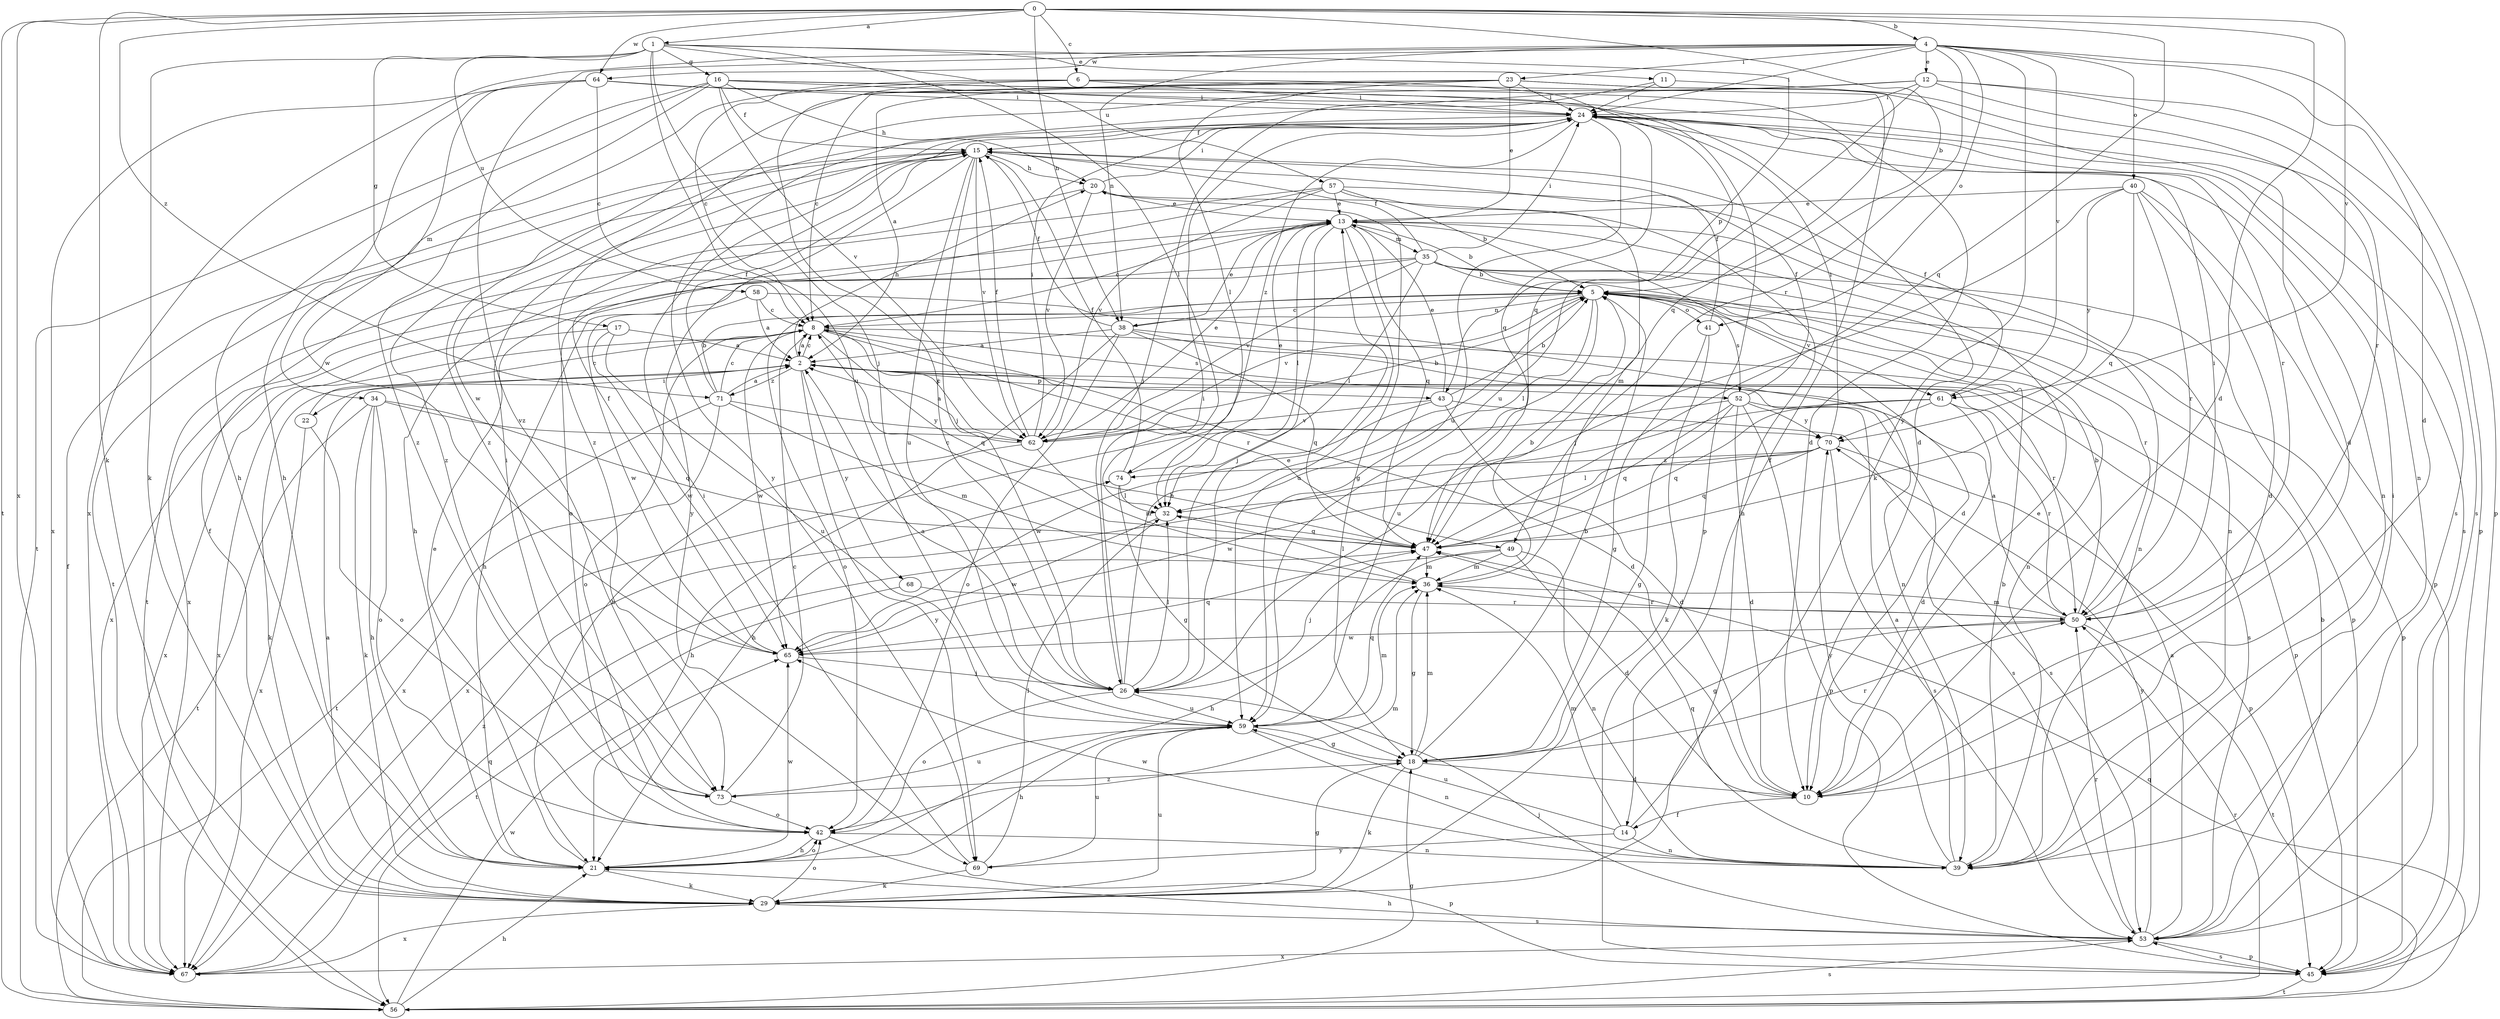 strict digraph  {
0;
1;
2;
4;
5;
6;
8;
10;
11;
12;
13;
14;
15;
16;
17;
18;
20;
21;
22;
23;
24;
26;
29;
32;
34;
35;
36;
38;
39;
40;
41;
42;
43;
45;
47;
49;
50;
52;
53;
56;
57;
58;
59;
61;
62;
64;
65;
67;
68;
69;
70;
71;
73;
74;
0 -> 1  [label=a];
0 -> 4  [label=b];
0 -> 5  [label=b];
0 -> 6  [label=c];
0 -> 10  [label=d];
0 -> 29  [label=k];
0 -> 38  [label=n];
0 -> 47  [label=q];
0 -> 56  [label=t];
0 -> 61  [label=v];
0 -> 64  [label=w];
0 -> 67  [label=x];
0 -> 71  [label=z];
1 -> 11  [label=e];
1 -> 16  [label=g];
1 -> 17  [label=g];
1 -> 26  [label=j];
1 -> 29  [label=k];
1 -> 32  [label=l];
1 -> 43  [label=p];
1 -> 57  [label=u];
1 -> 58  [label=u];
1 -> 59  [label=u];
2 -> 8  [label=c];
2 -> 20  [label=h];
2 -> 22  [label=i];
2 -> 29  [label=k];
2 -> 43  [label=p];
2 -> 68  [label=y];
2 -> 69  [label=y];
2 -> 71  [label=z];
4 -> 10  [label=d];
4 -> 12  [label=e];
4 -> 23  [label=i];
4 -> 24  [label=i];
4 -> 29  [label=k];
4 -> 38  [label=n];
4 -> 40  [label=o];
4 -> 41  [label=o];
4 -> 45  [label=p];
4 -> 49  [label=r];
4 -> 61  [label=v];
4 -> 64  [label=w];
4 -> 67  [label=x];
4 -> 73  [label=z];
5 -> 8  [label=c];
5 -> 32  [label=l];
5 -> 38  [label=n];
5 -> 41  [label=o];
5 -> 42  [label=o];
5 -> 45  [label=p];
5 -> 52  [label=s];
5 -> 59  [label=u];
5 -> 61  [label=v];
5 -> 62  [label=v];
6 -> 8  [label=c];
6 -> 14  [label=f];
6 -> 24  [label=i];
6 -> 26  [label=j];
6 -> 34  [label=m];
6 -> 47  [label=q];
8 -> 2  [label=a];
8 -> 10  [label=d];
8 -> 42  [label=o];
8 -> 47  [label=q];
8 -> 49  [label=r];
8 -> 52  [label=s];
8 -> 53  [label=s];
8 -> 65  [label=w];
8 -> 67  [label=x];
10 -> 13  [label=e];
10 -> 14  [label=f];
11 -> 24  [label=i];
11 -> 26  [label=j];
11 -> 47  [label=q];
12 -> 24  [label=i];
12 -> 45  [label=p];
12 -> 50  [label=r];
12 -> 53  [label=s];
12 -> 59  [label=u];
12 -> 69  [label=y];
12 -> 73  [label=z];
13 -> 5  [label=b];
13 -> 8  [label=c];
13 -> 10  [label=d];
13 -> 26  [label=j];
13 -> 32  [label=l];
13 -> 35  [label=m];
13 -> 39  [label=n];
13 -> 47  [label=q];
13 -> 59  [label=u];
13 -> 67  [label=x];
14 -> 20  [label=h];
14 -> 36  [label=m];
14 -> 39  [label=n];
14 -> 59  [label=u];
14 -> 69  [label=y];
15 -> 20  [label=h];
15 -> 26  [label=j];
15 -> 56  [label=t];
15 -> 59  [label=u];
15 -> 62  [label=v];
15 -> 65  [label=w];
15 -> 69  [label=y];
16 -> 10  [label=d];
16 -> 15  [label=f];
16 -> 20  [label=h];
16 -> 21  [label=h];
16 -> 24  [label=i];
16 -> 45  [label=p];
16 -> 56  [label=t];
16 -> 62  [label=v];
16 -> 73  [label=z];
17 -> 2  [label=a];
17 -> 59  [label=u];
17 -> 65  [label=w];
17 -> 67  [label=x];
18 -> 5  [label=b];
18 -> 10  [label=d];
18 -> 29  [label=k];
18 -> 36  [label=m];
18 -> 50  [label=r];
18 -> 73  [label=z];
20 -> 13  [label=e];
20 -> 18  [label=g];
20 -> 21  [label=h];
20 -> 24  [label=i];
20 -> 62  [label=v];
21 -> 13  [label=e];
21 -> 29  [label=k];
21 -> 42  [label=o];
21 -> 65  [label=w];
22 -> 8  [label=c];
22 -> 42  [label=o];
22 -> 67  [label=x];
23 -> 2  [label=a];
23 -> 8  [label=c];
23 -> 10  [label=d];
23 -> 13  [label=e];
23 -> 24  [label=i];
23 -> 32  [label=l];
23 -> 39  [label=n];
23 -> 73  [label=z];
24 -> 15  [label=f];
24 -> 39  [label=n];
24 -> 47  [label=q];
24 -> 50  [label=r];
24 -> 53  [label=s];
24 -> 59  [label=u];
24 -> 73  [label=z];
24 -> 74  [label=z];
26 -> 2  [label=a];
26 -> 5  [label=b];
26 -> 13  [label=e];
26 -> 24  [label=i];
26 -> 32  [label=l];
26 -> 42  [label=o];
26 -> 59  [label=u];
29 -> 2  [label=a];
29 -> 15  [label=f];
29 -> 18  [label=g];
29 -> 42  [label=o];
29 -> 53  [label=s];
29 -> 59  [label=u];
29 -> 67  [label=x];
32 -> 47  [label=q];
32 -> 65  [label=w];
34 -> 21  [label=h];
34 -> 29  [label=k];
34 -> 42  [label=o];
34 -> 47  [label=q];
34 -> 56  [label=t];
34 -> 62  [label=v];
35 -> 5  [label=b];
35 -> 15  [label=f];
35 -> 21  [label=h];
35 -> 24  [label=i];
35 -> 32  [label=l];
35 -> 39  [label=n];
35 -> 45  [label=p];
35 -> 50  [label=r];
35 -> 62  [label=v];
35 -> 67  [label=x];
36 -> 5  [label=b];
36 -> 18  [label=g];
36 -> 32  [label=l];
36 -> 50  [label=r];
38 -> 2  [label=a];
38 -> 13  [label=e];
38 -> 15  [label=f];
38 -> 21  [label=h];
38 -> 42  [label=o];
38 -> 45  [label=p];
38 -> 47  [label=q];
38 -> 50  [label=r];
39 -> 2  [label=a];
39 -> 5  [label=b];
39 -> 24  [label=i];
39 -> 47  [label=q];
39 -> 65  [label=w];
39 -> 70  [label=y];
40 -> 10  [label=d];
40 -> 13  [label=e];
40 -> 26  [label=j];
40 -> 45  [label=p];
40 -> 47  [label=q];
40 -> 50  [label=r];
40 -> 70  [label=y];
41 -> 15  [label=f];
41 -> 18  [label=g];
41 -> 29  [label=k];
42 -> 21  [label=h];
42 -> 36  [label=m];
42 -> 39  [label=n];
42 -> 45  [label=p];
43 -> 5  [label=b];
43 -> 10  [label=d];
43 -> 13  [label=e];
43 -> 53  [label=s];
43 -> 62  [label=v];
43 -> 65  [label=w];
45 -> 53  [label=s];
45 -> 56  [label=t];
47 -> 8  [label=c];
47 -> 36  [label=m];
49 -> 10  [label=d];
49 -> 21  [label=h];
49 -> 26  [label=j];
49 -> 36  [label=m];
49 -> 39  [label=n];
50 -> 2  [label=a];
50 -> 5  [label=b];
50 -> 18  [label=g];
50 -> 24  [label=i];
50 -> 36  [label=m];
50 -> 56  [label=t];
50 -> 65  [label=w];
52 -> 10  [label=d];
52 -> 15  [label=f];
52 -> 18  [label=g];
52 -> 45  [label=p];
52 -> 47  [label=q];
52 -> 53  [label=s];
52 -> 67  [label=x];
52 -> 70  [label=y];
53 -> 2  [label=a];
53 -> 5  [label=b];
53 -> 21  [label=h];
53 -> 26  [label=j];
53 -> 45  [label=p];
53 -> 50  [label=r];
53 -> 67  [label=x];
53 -> 70  [label=y];
56 -> 18  [label=g];
56 -> 21  [label=h];
56 -> 47  [label=q];
56 -> 50  [label=r];
56 -> 53  [label=s];
56 -> 65  [label=w];
57 -> 5  [label=b];
57 -> 13  [label=e];
57 -> 36  [label=m];
57 -> 39  [label=n];
57 -> 42  [label=o];
57 -> 56  [label=t];
57 -> 62  [label=v];
58 -> 2  [label=a];
58 -> 8  [label=c];
58 -> 39  [label=n];
58 -> 65  [label=w];
59 -> 18  [label=g];
59 -> 21  [label=h];
59 -> 36  [label=m];
59 -> 39  [label=n];
59 -> 47  [label=q];
61 -> 10  [label=d];
61 -> 15  [label=f];
61 -> 21  [label=h];
61 -> 47  [label=q];
61 -> 50  [label=r];
61 -> 70  [label=y];
62 -> 2  [label=a];
62 -> 5  [label=b];
62 -> 8  [label=c];
62 -> 13  [label=e];
62 -> 15  [label=f];
62 -> 21  [label=h];
62 -> 24  [label=i];
62 -> 36  [label=m];
64 -> 8  [label=c];
64 -> 10  [label=d];
64 -> 21  [label=h];
64 -> 24  [label=i];
64 -> 53  [label=s];
64 -> 65  [label=w];
64 -> 67  [label=x];
65 -> 15  [label=f];
65 -> 26  [label=j];
65 -> 47  [label=q];
67 -> 15  [label=f];
67 -> 47  [label=q];
67 -> 74  [label=z];
68 -> 50  [label=r];
68 -> 56  [label=t];
69 -> 24  [label=i];
69 -> 29  [label=k];
69 -> 32  [label=l];
69 -> 59  [label=u];
70 -> 24  [label=i];
70 -> 32  [label=l];
70 -> 45  [label=p];
70 -> 47  [label=q];
70 -> 53  [label=s];
70 -> 65  [label=w];
70 -> 74  [label=z];
71 -> 2  [label=a];
71 -> 5  [label=b];
71 -> 8  [label=c];
71 -> 15  [label=f];
71 -> 36  [label=m];
71 -> 56  [label=t];
71 -> 67  [label=x];
71 -> 70  [label=y];
73 -> 8  [label=c];
73 -> 24  [label=i];
73 -> 42  [label=o];
73 -> 59  [label=u];
74 -> 13  [label=e];
74 -> 15  [label=f];
74 -> 18  [label=g];
74 -> 32  [label=l];
}
